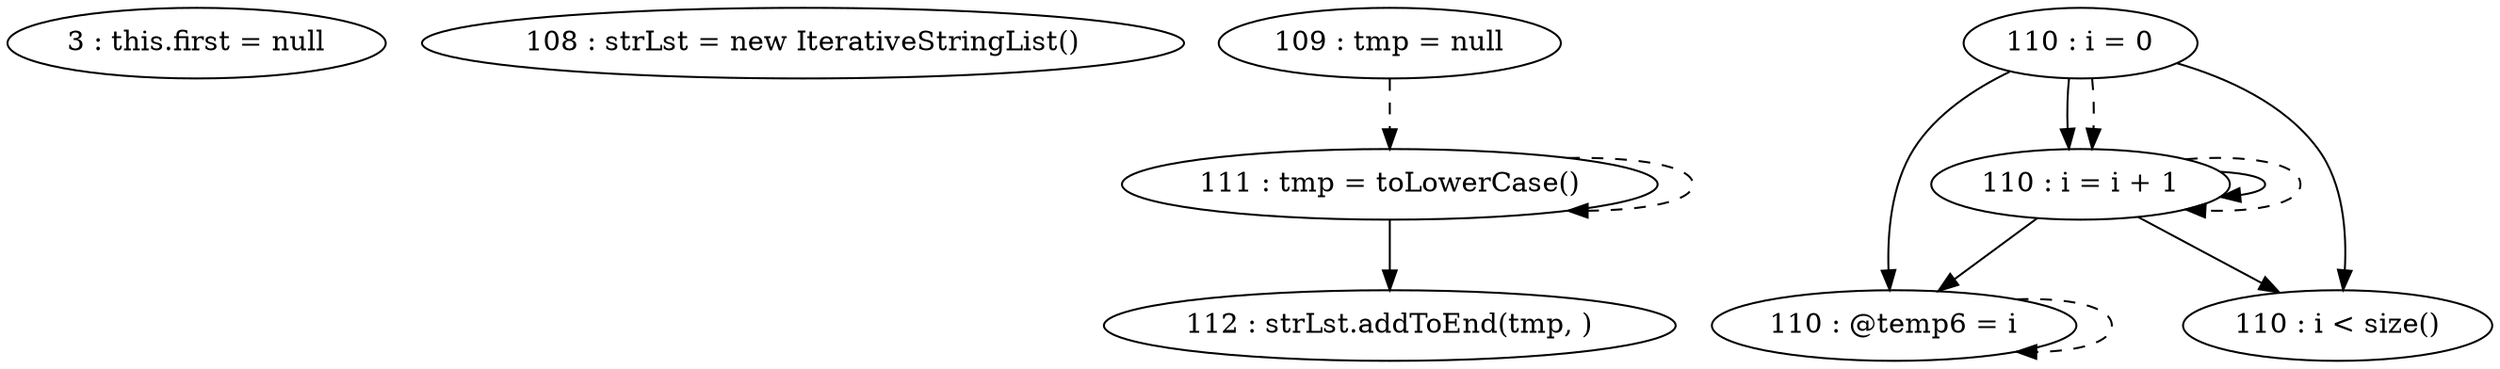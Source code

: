 digraph G {
"3 : this.first = null"
"108 : strLst = new IterativeStringList()"
"109 : tmp = null"
"109 : tmp = null" -> "111 : tmp = toLowerCase()" [style=dashed]
"110 : i = 0"
"110 : i = 0" -> "110 : @temp6 = i"
"110 : i = 0" -> "110 : i = i + 1"
"110 : i = 0" -> "110 : i < size()"
"110 : i = 0" -> "110 : i = i + 1" [style=dashed]
"110 : i < size()"
"111 : tmp = toLowerCase()"
"111 : tmp = toLowerCase()" -> "112 : strLst.addToEnd(tmp, )"
"111 : tmp = toLowerCase()" -> "111 : tmp = toLowerCase()" [style=dashed]
"112 : strLst.addToEnd(tmp, )"
"110 : @temp6 = i"
"110 : @temp6 = i" -> "110 : @temp6 = i" [style=dashed]
"110 : i = i + 1"
"110 : i = i + 1" -> "110 : @temp6 = i"
"110 : i = i + 1" -> "110 : i = i + 1"
"110 : i = i + 1" -> "110 : i < size()"
"110 : i = i + 1" -> "110 : i = i + 1" [style=dashed]
}